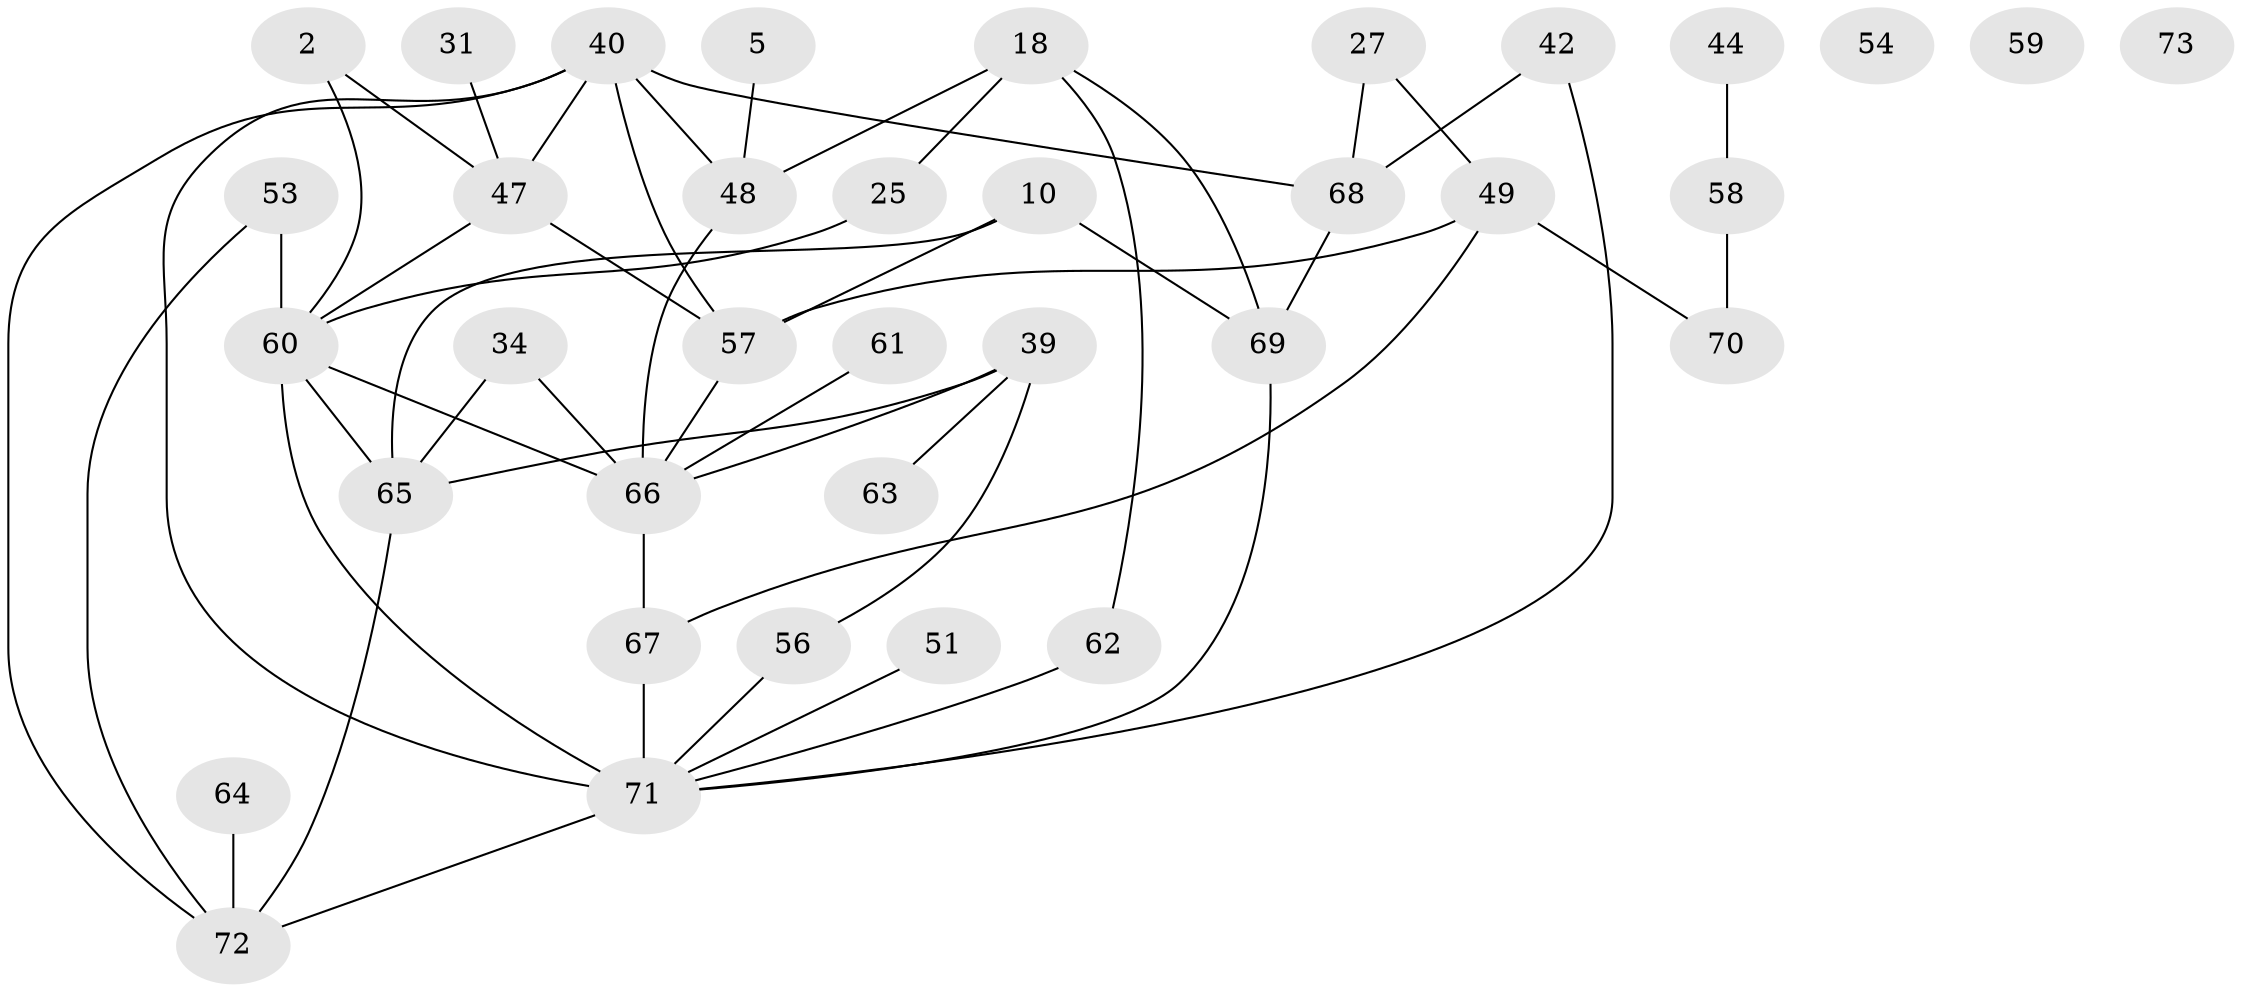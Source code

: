 // original degree distribution, {3: 0.3150684931506849, 1: 0.136986301369863, 2: 0.1780821917808219, 4: 0.1780821917808219, 6: 0.0821917808219178, 5: 0.0547945205479452, 7: 0.0136986301369863, 0: 0.0410958904109589}
// Generated by graph-tools (version 1.1) at 2025/39/03/09/25 04:39:49]
// undirected, 36 vertices, 53 edges
graph export_dot {
graph [start="1"]
  node [color=gray90,style=filled];
  2;
  5;
  10;
  18;
  25;
  27;
  31;
  34;
  39 [super="+9"];
  40 [super="+8+12+22+23"];
  42 [super="+20"];
  44;
  47 [super="+15"];
  48 [super="+24+26"];
  49 [super="+13"];
  51;
  53;
  54;
  56;
  57 [super="+36"];
  58 [super="+3"];
  59;
  60 [super="+16+50"];
  61 [super="+21"];
  62 [super="+4"];
  63;
  64;
  65 [super="+35"];
  66 [super="+52+46"];
  67 [super="+33"];
  68;
  69 [super="+45"];
  70 [super="+7"];
  71 [super="+30+29+41+55"];
  72 [super="+32"];
  73;
  2 -- 47 [weight=2];
  2 -- 60;
  5 -- 48;
  10 -- 57;
  10 -- 65 [weight=2];
  10 -- 69;
  18 -- 25;
  18 -- 48 [weight=2];
  18 -- 62;
  18 -- 69 [weight=2];
  25 -- 60;
  27 -- 49;
  27 -- 68;
  31 -- 47;
  34 -- 65 [weight=2];
  34 -- 66;
  39 -- 63;
  39 -- 65 [weight=2];
  39 -- 56;
  39 -- 66;
  40 -- 48;
  40 -- 72;
  40 -- 47 [weight=4];
  40 -- 71 [weight=2];
  40 -- 57 [weight=2];
  40 -- 68;
  42 -- 68 [weight=2];
  42 -- 71 [weight=2];
  44 -- 58;
  47 -- 57;
  47 -- 60;
  48 -- 66;
  49 -- 67;
  49 -- 70;
  49 -- 57;
  51 -- 71;
  53 -- 72;
  53 -- 60;
  56 -- 71;
  57 -- 66;
  58 -- 70;
  60 -- 71 [weight=2];
  60 -- 65 [weight=2];
  60 -- 66 [weight=2];
  61 -- 66;
  62 -- 71;
  64 -- 72;
  65 -- 72;
  66 -- 67 [weight=3];
  67 -- 71 [weight=3];
  68 -- 69;
  69 -- 71;
  71 -- 72;
}
